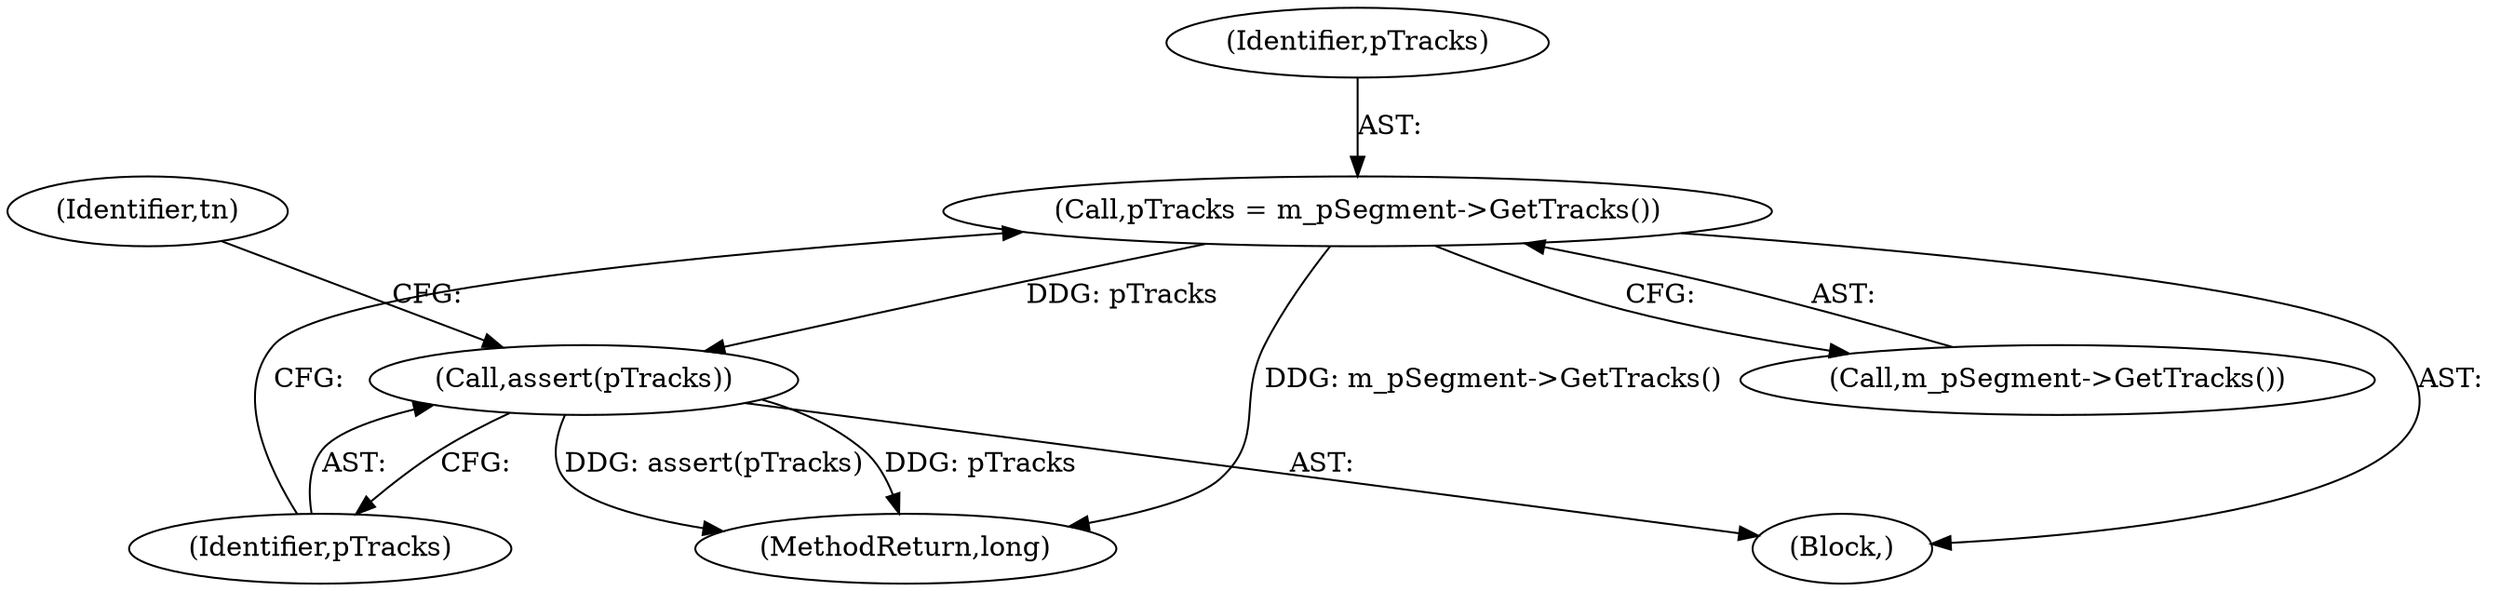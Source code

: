 digraph "1_Android_cc274e2abe8b2a6698a5c47d8aa4bb45f1f9538d_56@del" {
"1000225" [label="(Call,pTracks = m_pSegment->GetTracks())"];
"1000228" [label="(Call,assert(pTracks))"];
"1000226" [label="(Identifier,pTracks)"];
"1000363" [label="(MethodReturn,long)"];
"1000229" [label="(Identifier,pTracks)"];
"1000227" [label="(Call,m_pSegment->GetTracks())"];
"1000228" [label="(Call,assert(pTracks))"];
"1000225" [label="(Call,pTracks = m_pSegment->GetTracks())"];
"1000115" [label="(Block,)"];
"1000232" [label="(Identifier,tn)"];
"1000225" -> "1000115"  [label="AST: "];
"1000225" -> "1000227"  [label="CFG: "];
"1000226" -> "1000225"  [label="AST: "];
"1000227" -> "1000225"  [label="AST: "];
"1000229" -> "1000225"  [label="CFG: "];
"1000225" -> "1000363"  [label="DDG: m_pSegment->GetTracks()"];
"1000225" -> "1000228"  [label="DDG: pTracks"];
"1000228" -> "1000115"  [label="AST: "];
"1000228" -> "1000229"  [label="CFG: "];
"1000229" -> "1000228"  [label="AST: "];
"1000232" -> "1000228"  [label="CFG: "];
"1000228" -> "1000363"  [label="DDG: assert(pTracks)"];
"1000228" -> "1000363"  [label="DDG: pTracks"];
}
